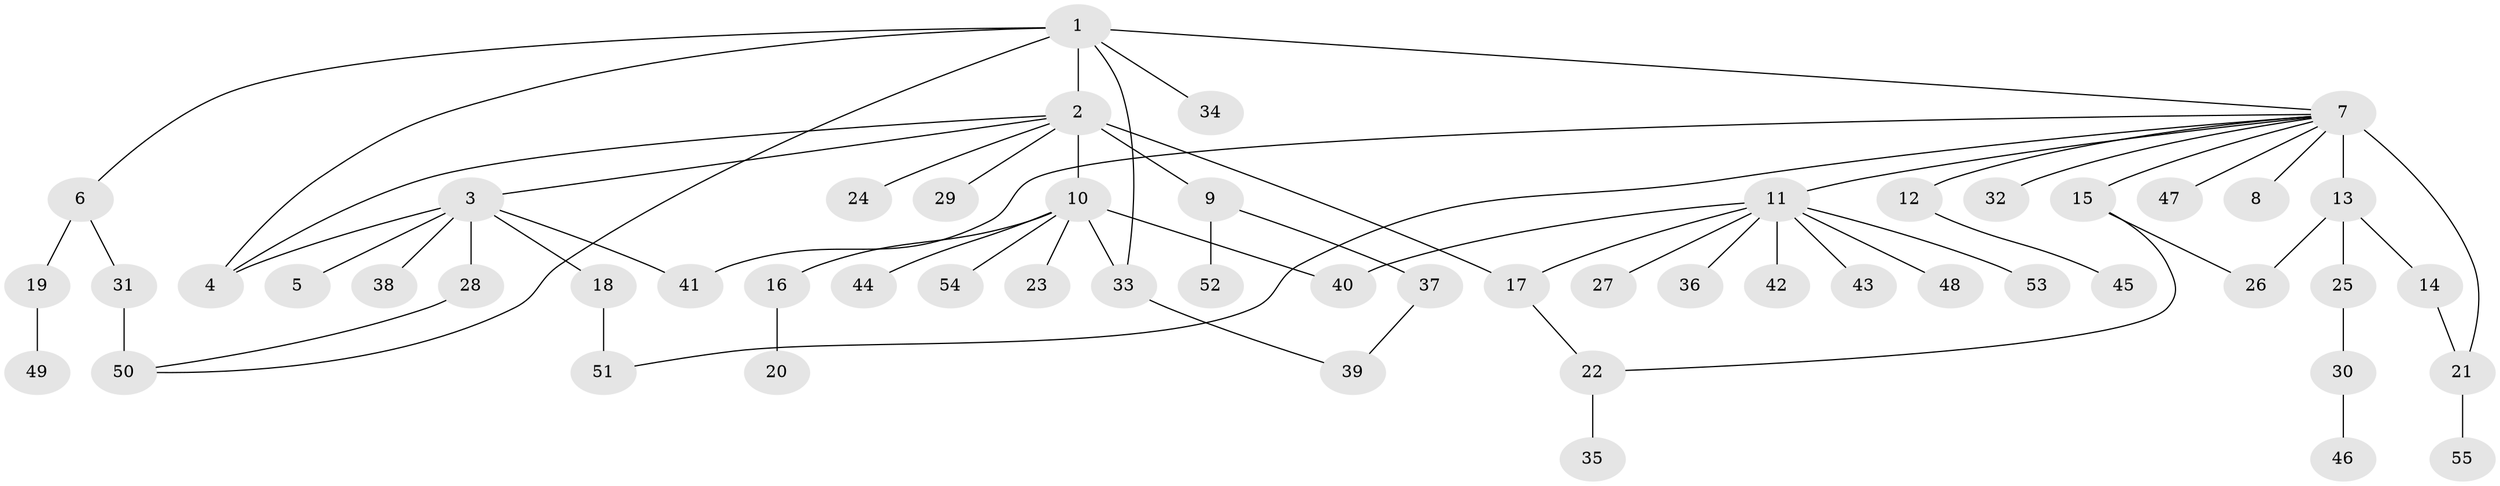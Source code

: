 // original degree distribution, {8: 0.02727272727272727, 16: 0.00909090909090909, 1: 0.5272727272727272, 3: 0.09090909090909091, 2: 0.2636363636363636, 5: 0.01818181818181818, 20: 0.00909090909090909, 4: 0.045454545454545456, 10: 0.00909090909090909}
// Generated by graph-tools (version 1.1) at 2025/35/03/09/25 02:35:17]
// undirected, 55 vertices, 67 edges
graph export_dot {
graph [start="1"]
  node [color=gray90,style=filled];
  1;
  2;
  3;
  4;
  5;
  6;
  7;
  8;
  9;
  10;
  11;
  12;
  13;
  14;
  15;
  16;
  17;
  18;
  19;
  20;
  21;
  22;
  23;
  24;
  25;
  26;
  27;
  28;
  29;
  30;
  31;
  32;
  33;
  34;
  35;
  36;
  37;
  38;
  39;
  40;
  41;
  42;
  43;
  44;
  45;
  46;
  47;
  48;
  49;
  50;
  51;
  52;
  53;
  54;
  55;
  1 -- 2 [weight=1.0];
  1 -- 4 [weight=1.0];
  1 -- 6 [weight=1.0];
  1 -- 7 [weight=1.0];
  1 -- 33 [weight=1.0];
  1 -- 34 [weight=1.0];
  1 -- 50 [weight=1.0];
  2 -- 3 [weight=1.0];
  2 -- 4 [weight=1.0];
  2 -- 9 [weight=1.0];
  2 -- 10 [weight=1.0];
  2 -- 17 [weight=7.0];
  2 -- 24 [weight=1.0];
  2 -- 29 [weight=1.0];
  3 -- 4 [weight=1.0];
  3 -- 5 [weight=1.0];
  3 -- 18 [weight=1.0];
  3 -- 28 [weight=1.0];
  3 -- 38 [weight=1.0];
  3 -- 41 [weight=1.0];
  6 -- 19 [weight=2.0];
  6 -- 31 [weight=1.0];
  7 -- 8 [weight=1.0];
  7 -- 11 [weight=1.0];
  7 -- 12 [weight=1.0];
  7 -- 13 [weight=9.0];
  7 -- 15 [weight=1.0];
  7 -- 21 [weight=1.0];
  7 -- 32 [weight=1.0];
  7 -- 41 [weight=1.0];
  7 -- 47 [weight=1.0];
  7 -- 51 [weight=1.0];
  9 -- 37 [weight=1.0];
  9 -- 52 [weight=1.0];
  10 -- 16 [weight=1.0];
  10 -- 23 [weight=1.0];
  10 -- 33 [weight=1.0];
  10 -- 40 [weight=1.0];
  10 -- 44 [weight=1.0];
  10 -- 54 [weight=1.0];
  11 -- 17 [weight=1.0];
  11 -- 27 [weight=1.0];
  11 -- 36 [weight=1.0];
  11 -- 40 [weight=1.0];
  11 -- 42 [weight=1.0];
  11 -- 43 [weight=1.0];
  11 -- 48 [weight=1.0];
  11 -- 53 [weight=1.0];
  12 -- 45 [weight=1.0];
  13 -- 14 [weight=1.0];
  13 -- 25 [weight=1.0];
  13 -- 26 [weight=1.0];
  14 -- 21 [weight=1.0];
  15 -- 22 [weight=1.0];
  15 -- 26 [weight=1.0];
  16 -- 20 [weight=1.0];
  17 -- 22 [weight=1.0];
  18 -- 51 [weight=2.0];
  19 -- 49 [weight=1.0];
  21 -- 55 [weight=1.0];
  22 -- 35 [weight=1.0];
  25 -- 30 [weight=1.0];
  28 -- 50 [weight=1.0];
  30 -- 46 [weight=1.0];
  31 -- 50 [weight=3.0];
  33 -- 39 [weight=1.0];
  37 -- 39 [weight=1.0];
}
